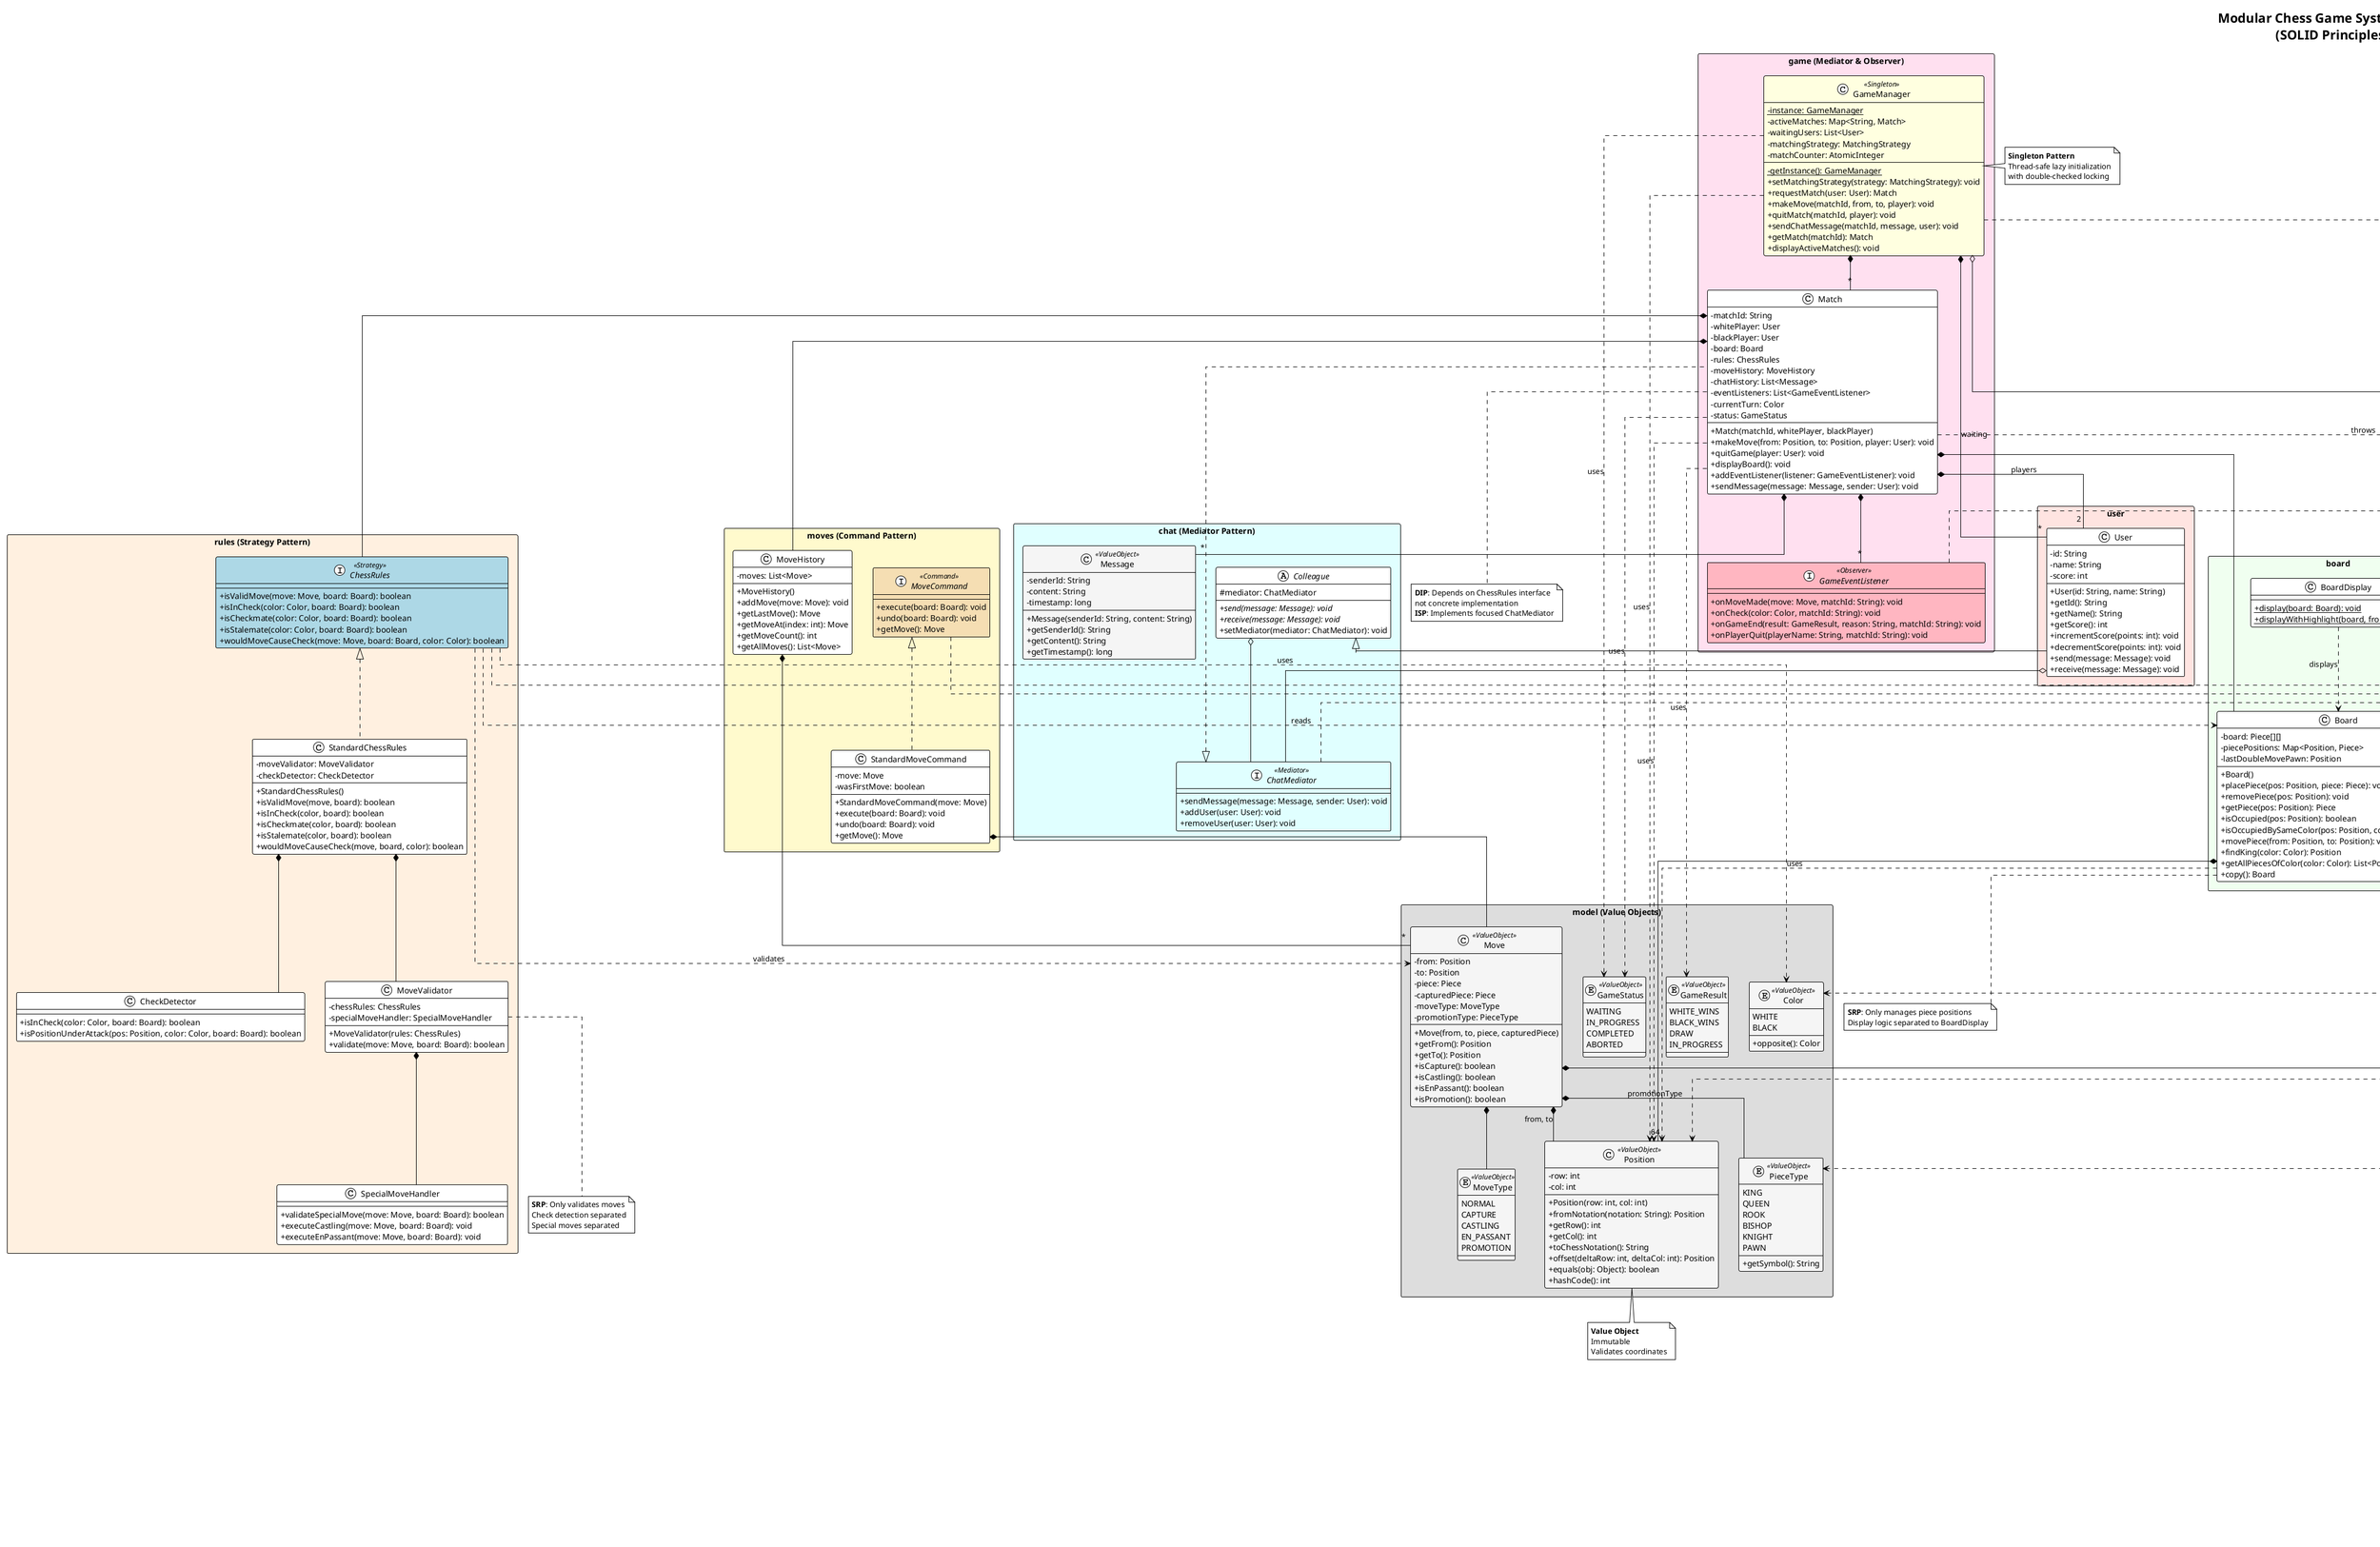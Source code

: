 @startuml ChessGame_ModularCode_Complete_UML
!theme plain
skinparam linetype ortho
skinparam packageStyle rectangle
skinparam classAttributeIconSize 0

title Modular Chess Game System - Complete UML Diagram\n(SOLID Principles & Design Patterns)

' Color coding for design patterns
skinparam class {
    BackgroundColor<<Singleton>> LightYellow
    BackgroundColor<<Factory>> LightGreen
    BackgroundColor<<Strategy>> LightBlue
    BackgroundColor<<Observer>> LightPink
    BackgroundColor<<Mediator>> LightCyan
    BackgroundColor<<Command>> Wheat
    BackgroundColor<<ValueObject>> WhiteSmoke
}

package "model (Value Objects)" #DDDDDD {
    enum Color <<ValueObject>> {
        WHITE
        BLACK
        --
        +opposite(): Color
    }
    
    enum PieceType <<ValueObject>> {
        KING
        QUEEN
        ROOK
        BISHOP
        KNIGHT
        PAWN
        --
        +getSymbol(): String
    }
    
    enum GameStatus <<ValueObject>> {
        WAITING
        IN_PROGRESS
        COMPLETED
        ABORTED
    }
    
    enum GameResult <<ValueObject>> {
        WHITE_WINS
        BLACK_WINS
        DRAW
        IN_PROGRESS
    }
    
    enum MoveType <<ValueObject>> {
        NORMAL
        CAPTURE
        CASTLING
        EN_PASSANT
        PROMOTION
    }
    
    class Position <<ValueObject>> {
        -row: int
        -col: int
        --
        +Position(row: int, col: int)
        +fromNotation(notation: String): Position
        +getRow(): int
        +getCol(): int
        +toChessNotation(): String
        +offset(deltaRow: int, deltaCol: int): Position
        +equals(obj: Object): boolean
        +hashCode(): int
    }
    
    class Move <<ValueObject>> {
        -from: Position
        -to: Position
        -piece: Piece
        -capturedPiece: Piece
        -moveType: MoveType
        -promotionType: PieceType
        --
        +Move(from, to, piece, capturedPiece)
        +getFrom(): Position
        +getTo(): Position
        +isCapture(): boolean
        +isCastling(): boolean
        +isEnPassant(): boolean
        +isPromotion(): boolean
    }
}

package "exception" #FFE4E1 {
    class ChessException {
        +ChessException(message: String)
    }
    
    class InvalidMoveException {
        +InvalidMoveException(message: String)
    }
    
    class GameNotInProgressException {
        +GameNotInProgressException(message: String)
    }
    
    class NotYourTurnException {
        +NotYourTurnException(message: String)
    }
    
    class InvalidPieceSelectionException {
        +InvalidPieceSelectionException(message: String)
    }
}

package "pieces (Strategy Pattern)" #E0F0FF {
    abstract class Piece <<Strategy>> {
        #color: Color
        #type: PieceType
        #hasMoved: boolean
        --
        +Piece(color: Color, type: PieceType)
        +getColor(): Color
        +getType(): PieceType
        +hasMoved(): boolean
        +setMoved(): void
        +{abstract} getPossibleMoves(pos: Position, board: Board): List<Position>
        +{abstract} copy(): Piece
    }
    
    class King {
        +King(color: Color)
        +getPossibleMoves(pos, board): List<Position>
        +copy(): Piece
    }
    
    class Queen {
        +Queen(color: Color)
        +getPossibleMoves(pos, board): List<Position>
        +copy(): Piece
    }
    
    class Rook {
        +Rook(color: Color)
        +getPossibleMoves(pos, board): List<Position>
        +copy(): Piece
    }
    
    class Bishop {
        +Bishop(color: Color)
        +getPossibleMoves(pos, board): List<Position>
        +copy(): Piece
    }
    
    class Knight {
        +Knight(color: Color)
        +getPossibleMoves(pos, board): List<Position>
        +copy(): Piece
    }
    
    class Pawn {
        +Pawn(color: Color)
        +getPossibleMoves(pos, board): List<Position>
        +canPromote(pos: Position): boolean
        +copy(): Piece
    }
    
    class PieceFactory <<Factory>> {
        +{static} createPiece(type: PieceType, color: Color): Piece
        +{static} copyPiece(piece: Piece): Piece
    }
}

package "board" #F0FFF0 {
    class Board {
        -board: Piece[][]
        -piecePositions: Map<Position, Piece>
        -lastDoubleMovePawn: Position
        --
        +Board()
        +placePiece(pos: Position, piece: Piece): void
        +removePiece(pos: Position): void
        +getPiece(pos: Position): Piece
        +isOccupied(pos: Position): boolean
        +isOccupiedBySameColor(pos: Position, color: Color): boolean
        +movePiece(from: Position, to: Position): void
        +findKing(color: Color): Position
        +getAllPiecesOfColor(color: Color): List<Position>
        +copy(): Board
    }
    
    class BoardDisplay {
        +{static} display(board: Board): void
        +{static} displayWithHighlight(board, from, to): void
    }
}

package "rules (Strategy Pattern)" #FFF0E0 {
    interface ChessRules <<Strategy>> {
        +isValidMove(move: Move, board: Board): boolean
        +isInCheck(color: Color, board: Board): boolean
        +isCheckmate(color: Color, board: Board): boolean
        +isStalemate(color: Color, board: Board): boolean
        +wouldMoveCauseCheck(move: Move, board: Board, color: Color): boolean
    }
    
    class StandardChessRules {
        -moveValidator: MoveValidator
        -checkDetector: CheckDetector
        --
        +StandardChessRules()
        +isValidMove(move, board): boolean
        +isInCheck(color, board): boolean
        +isCheckmate(color, board): boolean
        +isStalemate(color, board): boolean
        +wouldMoveCauseCheck(move, board, color): boolean
    }
    
    class MoveValidator {
        -chessRules: ChessRules
        -specialMoveHandler: SpecialMoveHandler
        --
        +MoveValidator(rules: ChessRules)
        +validate(move: Move, board: Board): boolean
    }
    
    class CheckDetector {
        +isInCheck(color: Color, board: Board): boolean
        +isPositionUnderAttack(pos: Position, color: Color, board: Board): boolean
    }
    
    class SpecialMoveHandler {
        +validateSpecialMove(move: Move, board: Board): boolean
        +executeCastling(move: Move, board: Board): void
        +executeEnPassant(move: Move, board: Board): void
    }
}

package "moves (Command Pattern)" #FFFACD {
    interface MoveCommand <<Command>> {
        +execute(board: Board): void
        +undo(board: Board): void
        +getMove(): Move
    }
    
    class StandardMoveCommand {
        -move: Move
        -wasFirstMove: boolean
        --
        +StandardMoveCommand(move: Move)
        +execute(board: Board): void
        +undo(board: Board): void
        +getMove(): Move
    }
    
    class MoveHistory {
        -moves: List<Move>
        --
        +MoveHistory()
        +addMove(move: Move): void
        +getLastMove(): Move
        +getMoveAt(index: int): Move
        +getMoveCount(): int
        +getAllMoves(): List<Move>
    }
}

package "user" #FFE4E1 {
    class User {
        -id: String
        -name: String
        -score: int
        --
        +User(id: String, name: String)
        +getId(): String
        +getName(): String
        +getScore(): int
        +incrementScore(points: int): void
        +decrementScore(points: int): void
        +send(message: Message): void
        +receive(message: Message): void
    }
}

package "chat (Mediator Pattern)" #E0FFFF {
    interface ChatMediator <<Mediator>> {
        +sendMessage(message: Message, sender: User): void
        +addUser(user: User): void
        +removeUser(user: User): void
    }
    
    abstract class Colleague {
        #mediator: ChatMediator
        --
        +{abstract} send(message: Message): void
        +{abstract} receive(message: Message): void
        +setMediator(mediator: ChatMediator): void
    }
    
    class Message <<ValueObject>> {
        -senderId: String
        -content: String
        -timestamp: long
        --
        +Message(senderId: String, content: String)
        +getSenderId(): String
        +getContent(): String
        +getTimestamp(): long
    }
}

package "matching (Strategy Pattern)" #F0E0FF {
    interface MatchingStrategy <<Strategy>> {
        +findMatch(user: User, waitingUsers: List<User>): User
    }
    
    class ScoreBasedMatching {
        -scoreTolerance: int
        --
        +ScoreBasedMatching(tolerance: int)
        +findMatch(user, waitingUsers): User
        +getScoreTolerance(): int
    }
    
    class SimpleMatchingStrategy {
        +findMatch(user, waitingUsers): User
    }
}

package "game (Mediator & Observer)" #FFE0F0 {
    interface GameEventListener <<Observer>> {
        +onMoveMade(move: Move, matchId: String): void
        +onCheck(color: Color, matchId: String): void
        +onGameEnd(result: GameResult, reason: String, matchId: String): void
        +onPlayerQuit(playerName: String, matchId: String): void
    }
    
    class Match {
        -matchId: String
        -whitePlayer: User
        -blackPlayer: User
        -board: Board
        -rules: ChessRules
        -moveHistory: MoveHistory
        -chatHistory: List<Message>
        -eventListeners: List<GameEventListener>
        -currentTurn: Color
        -status: GameStatus
        --
        +Match(matchId, whitePlayer, blackPlayer)
        +makeMove(from: Position, to: Position, player: User): void
        +quitGame(player: User): void
        +displayBoard(): void
        +addEventListener(listener: GameEventListener): void
        +sendMessage(message: Message, sender: User): void
    }
    
    class GameManager <<Singleton>> {
        -{static} instance: GameManager
        -activeMatches: Map<String, Match>
        -waitingUsers: List<User>
        -matchingStrategy: MatchingStrategy
        -matchCounter: AtomicInteger
        --
        -{static} getInstance(): GameManager
        +setMatchingStrategy(strategy: MatchingStrategy): void
        +requestMatch(user: User): Match
        +makeMove(matchId, from, to, player): void
        +quitMatch(matchId, player): void
        +sendChatMessage(matchId, message, user): void
        +getMatch(matchId): Match
        +displayActiveMatches(): void
    }
}

' Relationships - Inheritance
ChessException <|-- InvalidMoveException
ChessException <|-- GameNotInProgressException
ChessException <|-- NotYourTurnException
ChessException <|-- InvalidPieceSelectionException

Piece <|-- King
Piece <|-- Queen
Piece <|-- Rook
Piece <|-- Bishop
Piece <|-- Knight
Piece <|-- Pawn

ChessRules <|.. StandardChessRules
MatchingStrategy <|.. ScoreBasedMatching
MatchingStrategy <|.. SimpleMatchingStrategy
MoveCommand <|.. StandardMoveCommand
Colleague <|-- User
ChatMediator <|.. Match

' Relationships - Composition/Aggregation
Move *-- Position : from, to
Move *-- Piece : piece
Move *-- MoveType
Move *-- PieceType : promotionType

Board *-- "64" Position
Board *-- "*" Piece

Match *-- Board
Match *-- "2" User : players
Match *-- ChessRules
Match *-- MoveHistory
Match *-- "*" Message
Match *-- "*" GameEventListener

GameManager *-- "*" Match
GameManager *-- "*" User : waiting
GameManager o-- MatchingStrategy

StandardChessRules *-- MoveValidator
StandardChessRules *-- CheckDetector
MoveValidator *-- SpecialMoveHandler

MoveHistory *-- "*" Move
StandardMoveCommand *-- Move

User o-- ChatMediator
Colleague o-- ChatMediator

' Relationships - Dependencies
PieceFactory ..> Piece : creates
PieceFactory ..> PieceType : uses
PieceFactory ..> Color : uses

Board ..> Piece : manages
Board ..> Position : uses

Piece ..> Board : queries
Piece ..> Position : uses

ChessRules ..> Move : validates
ChessRules ..> Board : reads
ChessRules ..> Color : uses

Match ..> Position : uses
Match ..> GameStatus : uses
Match ..> GameResult : uses
Match ..> ChessException : throws

GameManager ..> GameStatus : uses
GameManager ..> Position : uses
GameManager ..> ChessException : throws

BoardDisplay ..> Board : displays

' Design Pattern Annotations
note right of GameManager
  **Singleton Pattern**
  Thread-safe lazy initialization
  with double-checked locking
end note

note right of PieceFactory
  **Factory Pattern**
  Encapsulates piece creation
  Returns abstract Piece type
end note

note right of Piece
  **Strategy Pattern**
  Each piece has different
  movement strategy
end note

note right of ChessRules
  **Strategy Pattern**
  Different rule implementations
  can be plugged in
end note

note right of MatchingStrategy
  **Strategy Pattern**
  Pluggable matching algorithms
  (score-based, FIFO, etc.)
end note

note right of GameEventListener
  **Observer Pattern**
  Observers get notified of
  game events
end note

note right of ChatMediator
  **Mediator Pattern**
  Decouples user communication
  Match acts as mediator
end note

note right of MoveCommand
  **Command Pattern**
  Encapsulates move as object
  Enables undo/redo
end note

note bottom of Position
  **Value Object**
  Immutable
  Validates coordinates
end note

' SOLID Principles Notes
note bottom of Board
  **SRP**: Only manages piece positions
  Display logic separated to BoardDisplay
end note

note bottom of MoveValidator
  **SRP**: Only validates moves
  Check detection separated
  Special moves separated
end note

note bottom of Match
  **DIP**: Depends on ChessRules interface
  not concrete implementation
  **ISP**: Implements focused ChatMediator
end note

legend right
  |= Pattern |= Color |
  | Singleton | <back:LightYellow>   </back> |
  | Factory | <back:LightGreen>   </back> |
  | Strategy | <back:LightBlue>   </back> |
  | Observer | <back:LightPink>   </back> |
  | Mediator | <back:LightCyan>   </back> |
  | Command | <back:Wheat>   </back> |
  | Value Object | <back:WhiteSmoke>   </back> |
  
  **SOLID Principles Applied:**
  • SRP: Single Responsibility
  • OCP: Open/Closed
  • LSP: Liskov Substitution
  • ISP: Interface Segregation
  • DIP: Dependency Inversion
endlegend

@enduml

